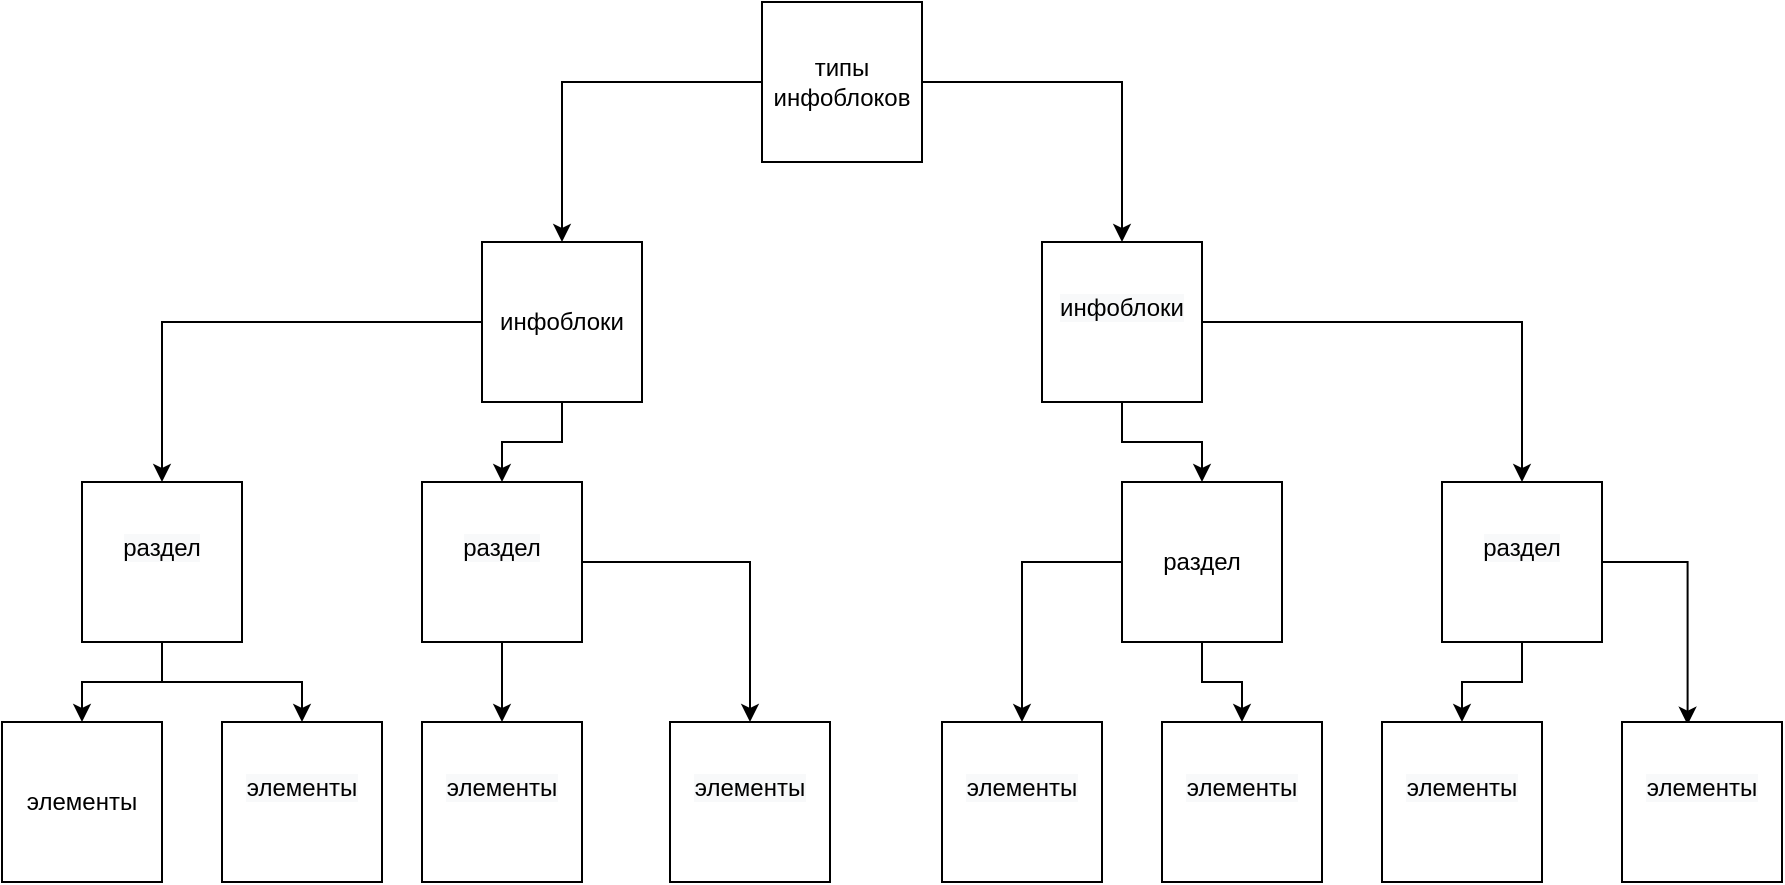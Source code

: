 <mxfile version="20.5.1" type="device"><diagram id="xtKQZRe4ClHtqJqfq_HE" name="Страница 1"><mxGraphModel dx="1038" dy="539" grid="1" gridSize="10" guides="1" tooltips="1" connect="1" arrows="1" fold="1" page="1" pageScale="1" pageWidth="827" pageHeight="1169" math="0" shadow="0"><root><mxCell id="0"/><mxCell id="1" parent="0"/><mxCell id="i7iqehg81F1toF5bMpGm-40" style="edgeStyle=orthogonalEdgeStyle;rounded=0;orthogonalLoop=1;jettySize=auto;html=1;entryX=0.5;entryY=0;entryDx=0;entryDy=0;fontSize=12;" edge="1" parent="1" source="i7iqehg81F1toF5bMpGm-1" target="i7iqehg81F1toF5bMpGm-3"><mxGeometry relative="1" as="geometry"/></mxCell><mxCell id="i7iqehg81F1toF5bMpGm-41" style="edgeStyle=orthogonalEdgeStyle;rounded=0;orthogonalLoop=1;jettySize=auto;html=1;exitX=0;exitY=0.5;exitDx=0;exitDy=0;fontSize=12;" edge="1" parent="1" source="i7iqehg81F1toF5bMpGm-1" target="i7iqehg81F1toF5bMpGm-2"><mxGeometry relative="1" as="geometry"/></mxCell><mxCell id="i7iqehg81F1toF5bMpGm-1" value="типы инфоблоков" style="whiteSpace=wrap;html=1;aspect=fixed;" vertex="1" parent="1"><mxGeometry x="380" y="40" width="80" height="80" as="geometry"/></mxCell><mxCell id="i7iqehg81F1toF5bMpGm-38" style="edgeStyle=orthogonalEdgeStyle;rounded=0;orthogonalLoop=1;jettySize=auto;html=1;entryX=0.5;entryY=0;entryDx=0;entryDy=0;fontSize=12;" edge="1" parent="1" source="i7iqehg81F1toF5bMpGm-2" target="i7iqehg81F1toF5bMpGm-5"><mxGeometry relative="1" as="geometry"/></mxCell><mxCell id="i7iqehg81F1toF5bMpGm-39" style="edgeStyle=orthogonalEdgeStyle;rounded=0;orthogonalLoop=1;jettySize=auto;html=1;exitX=0;exitY=0.5;exitDx=0;exitDy=0;fontSize=12;" edge="1" parent="1" source="i7iqehg81F1toF5bMpGm-2" target="i7iqehg81F1toF5bMpGm-4"><mxGeometry relative="1" as="geometry"/></mxCell><mxCell id="i7iqehg81F1toF5bMpGm-2" value="инфоблоки" style="whiteSpace=wrap;html=1;aspect=fixed;" vertex="1" parent="1"><mxGeometry x="240" y="160" width="80" height="80" as="geometry"/></mxCell><mxCell id="i7iqehg81F1toF5bMpGm-36" style="edgeStyle=orthogonalEdgeStyle;rounded=0;orthogonalLoop=1;jettySize=auto;html=1;entryX=0.5;entryY=0;entryDx=0;entryDy=0;fontSize=12;" edge="1" parent="1" source="i7iqehg81F1toF5bMpGm-3" target="i7iqehg81F1toF5bMpGm-6"><mxGeometry relative="1" as="geometry"/></mxCell><mxCell id="i7iqehg81F1toF5bMpGm-37" style="edgeStyle=orthogonalEdgeStyle;rounded=0;orthogonalLoop=1;jettySize=auto;html=1;exitX=1;exitY=0.5;exitDx=0;exitDy=0;fontSize=12;" edge="1" parent="1" source="i7iqehg81F1toF5bMpGm-3" target="i7iqehg81F1toF5bMpGm-7"><mxGeometry relative="1" as="geometry"/></mxCell><mxCell id="i7iqehg81F1toF5bMpGm-3" value="&#10;&lt;span style=&quot;color: rgb(0, 0, 0); font-family: Helvetica; font-size: 12px; font-style: normal; font-variant-ligatures: normal; font-variant-caps: normal; font-weight: 400; letter-spacing: normal; orphans: 2; text-align: center; text-indent: 0px; text-transform: none; widows: 2; word-spacing: 0px; -webkit-text-stroke-width: 0px; background-color: rgb(248, 249, 250); text-decoration-thickness: initial; text-decoration-style: initial; text-decoration-color: initial; float: none; display: inline !important;&quot;&gt;инфоблоки&lt;/span&gt;&#10;&#10;" style="whiteSpace=wrap;html=1;aspect=fixed;" vertex="1" parent="1"><mxGeometry x="520" y="160" width="80" height="80" as="geometry"/></mxCell><mxCell id="i7iqehg81F1toF5bMpGm-28" value="" style="edgeStyle=orthogonalEdgeStyle;rounded=0;orthogonalLoop=1;jettySize=auto;html=1;fontSize=12;" edge="1" parent="1" source="i7iqehg81F1toF5bMpGm-4" target="i7iqehg81F1toF5bMpGm-27"><mxGeometry relative="1" as="geometry"/></mxCell><mxCell id="i7iqehg81F1toF5bMpGm-29" style="edgeStyle=orthogonalEdgeStyle;rounded=0;orthogonalLoop=1;jettySize=auto;html=1;fontSize=12;" edge="1" parent="1" source="i7iqehg81F1toF5bMpGm-4" target="i7iqehg81F1toF5bMpGm-23"><mxGeometry relative="1" as="geometry"/></mxCell><mxCell id="i7iqehg81F1toF5bMpGm-4" value="&#10;&lt;span style=&quot;color: rgb(0, 0, 0); font-family: Helvetica; font-size: 12px; font-style: normal; font-variant-ligatures: normal; font-variant-caps: normal; font-weight: 400; letter-spacing: normal; orphans: 2; text-align: center; text-indent: 0px; text-transform: none; widows: 2; word-spacing: 0px; -webkit-text-stroke-width: 0px; background-color: rgb(248, 249, 250); text-decoration-thickness: initial; text-decoration-style: initial; text-decoration-color: initial; float: none; display: inline !important;&quot;&gt;раздел&lt;/span&gt;&#10;&#10;" style="whiteSpace=wrap;html=1;aspect=fixed;" vertex="1" parent="1"><mxGeometry x="40" y="280" width="80" height="80" as="geometry"/></mxCell><mxCell id="i7iqehg81F1toF5bMpGm-30" value="" style="edgeStyle=orthogonalEdgeStyle;rounded=0;orthogonalLoop=1;jettySize=auto;html=1;fontSize=12;" edge="1" parent="1" source="i7iqehg81F1toF5bMpGm-5" target="i7iqehg81F1toF5bMpGm-22"><mxGeometry relative="1" as="geometry"/></mxCell><mxCell id="i7iqehg81F1toF5bMpGm-31" style="edgeStyle=orthogonalEdgeStyle;rounded=0;orthogonalLoop=1;jettySize=auto;html=1;fontSize=12;" edge="1" parent="1" source="i7iqehg81F1toF5bMpGm-5" target="i7iqehg81F1toF5bMpGm-21"><mxGeometry relative="1" as="geometry"/></mxCell><mxCell id="i7iqehg81F1toF5bMpGm-5" value="&#10;&lt;span style=&quot;color: rgb(0, 0, 0); font-family: Helvetica; font-size: 12px; font-style: normal; font-variant-ligatures: normal; font-variant-caps: normal; font-weight: 400; letter-spacing: normal; orphans: 2; text-align: center; text-indent: 0px; text-transform: none; widows: 2; word-spacing: 0px; -webkit-text-stroke-width: 0px; background-color: rgb(248, 249, 250); text-decoration-thickness: initial; text-decoration-style: initial; text-decoration-color: initial; float: none; display: inline !important;&quot;&gt;раздел&lt;/span&gt;&#10;&#10;" style="whiteSpace=wrap;html=1;aspect=fixed;" vertex="1" parent="1"><mxGeometry x="210" y="280" width="80" height="80" as="geometry"/></mxCell><mxCell id="i7iqehg81F1toF5bMpGm-32" style="edgeStyle=orthogonalEdgeStyle;rounded=0;orthogonalLoop=1;jettySize=auto;html=1;fontSize=12;" edge="1" parent="1" source="i7iqehg81F1toF5bMpGm-6" target="i7iqehg81F1toF5bMpGm-20"><mxGeometry relative="1" as="geometry"/></mxCell><mxCell id="i7iqehg81F1toF5bMpGm-33" style="edgeStyle=orthogonalEdgeStyle;rounded=0;orthogonalLoop=1;jettySize=auto;html=1;exitX=0.5;exitY=1;exitDx=0;exitDy=0;fontSize=12;" edge="1" parent="1" source="i7iqehg81F1toF5bMpGm-6" target="i7iqehg81F1toF5bMpGm-19"><mxGeometry relative="1" as="geometry"/></mxCell><mxCell id="i7iqehg81F1toF5bMpGm-6" value="раздел" style="whiteSpace=wrap;html=1;aspect=fixed;" vertex="1" parent="1"><mxGeometry x="560" y="280" width="80" height="80" as="geometry"/></mxCell><mxCell id="i7iqehg81F1toF5bMpGm-34" style="edgeStyle=orthogonalEdgeStyle;rounded=0;orthogonalLoop=1;jettySize=auto;html=1;fontSize=12;" edge="1" parent="1" source="i7iqehg81F1toF5bMpGm-7" target="i7iqehg81F1toF5bMpGm-18"><mxGeometry relative="1" as="geometry"/></mxCell><mxCell id="i7iqehg81F1toF5bMpGm-35" style="edgeStyle=orthogonalEdgeStyle;rounded=0;orthogonalLoop=1;jettySize=auto;html=1;entryX=0.41;entryY=0.017;entryDx=0;entryDy=0;entryPerimeter=0;fontSize=12;" edge="1" parent="1" source="i7iqehg81F1toF5bMpGm-7" target="i7iqehg81F1toF5bMpGm-17"><mxGeometry relative="1" as="geometry"/></mxCell><mxCell id="i7iqehg81F1toF5bMpGm-7" value="&#10;&lt;span style=&quot;color: rgb(0, 0, 0); font-family: Helvetica; font-size: 12px; font-style: normal; font-variant-ligatures: normal; font-variant-caps: normal; font-weight: 400; letter-spacing: normal; orphans: 2; text-align: center; text-indent: 0px; text-transform: none; widows: 2; word-spacing: 0px; -webkit-text-stroke-width: 0px; background-color: rgb(248, 249, 250); text-decoration-thickness: initial; text-decoration-style: initial; text-decoration-color: initial; float: none; display: inline !important;&quot;&gt;раздел&lt;/span&gt;&#10;&#10;" style="whiteSpace=wrap;html=1;aspect=fixed;" vertex="1" parent="1"><mxGeometry x="720" y="280" width="80" height="80" as="geometry"/></mxCell><mxCell id="i7iqehg81F1toF5bMpGm-17" value="&#10;&lt;span style=&quot;color: rgb(0, 0, 0); font-family: Helvetica; font-size: 12px; font-style: normal; font-variant-ligatures: normal; font-variant-caps: normal; font-weight: 400; letter-spacing: normal; orphans: 2; text-align: center; text-indent: 0px; text-transform: none; widows: 2; word-spacing: 0px; -webkit-text-stroke-width: 0px; background-color: rgb(248, 249, 250); text-decoration-thickness: initial; text-decoration-style: initial; text-decoration-color: initial; float: none; display: inline !important;&quot;&gt;элементы&lt;/span&gt;&#10;&#10;" style="whiteSpace=wrap;html=1;aspect=fixed;strokeWidth=1;fontSize=12;" vertex="1" parent="1"><mxGeometry x="810" y="400" width="80" height="80" as="geometry"/></mxCell><mxCell id="i7iqehg81F1toF5bMpGm-18" value="&#10;&lt;span style=&quot;color: rgb(0, 0, 0); font-family: Helvetica; font-size: 12px; font-style: normal; font-variant-ligatures: normal; font-variant-caps: normal; font-weight: 400; letter-spacing: normal; orphans: 2; text-align: center; text-indent: 0px; text-transform: none; widows: 2; word-spacing: 0px; -webkit-text-stroke-width: 0px; background-color: rgb(248, 249, 250); text-decoration-thickness: initial; text-decoration-style: initial; text-decoration-color: initial; float: none; display: inline !important;&quot;&gt;элементы&lt;/span&gt;&#10;&#10;" style="whiteSpace=wrap;html=1;aspect=fixed;strokeWidth=1;fontSize=12;" vertex="1" parent="1"><mxGeometry x="690" y="400" width="80" height="80" as="geometry"/></mxCell><mxCell id="i7iqehg81F1toF5bMpGm-19" value="&#10;&lt;span style=&quot;color: rgb(0, 0, 0); font-family: Helvetica; font-size: 12px; font-style: normal; font-variant-ligatures: normal; font-variant-caps: normal; font-weight: 400; letter-spacing: normal; orphans: 2; text-align: center; text-indent: 0px; text-transform: none; widows: 2; word-spacing: 0px; -webkit-text-stroke-width: 0px; background-color: rgb(248, 249, 250); text-decoration-thickness: initial; text-decoration-style: initial; text-decoration-color: initial; float: none; display: inline !important;&quot;&gt;элементы&lt;/span&gt;&#10;&#10;" style="whiteSpace=wrap;html=1;aspect=fixed;strokeWidth=1;fontSize=12;" vertex="1" parent="1"><mxGeometry x="580" y="400" width="80" height="80" as="geometry"/></mxCell><mxCell id="i7iqehg81F1toF5bMpGm-20" value="&#10;&lt;span style=&quot;color: rgb(0, 0, 0); font-family: Helvetica; font-size: 12px; font-style: normal; font-variant-ligatures: normal; font-variant-caps: normal; font-weight: 400; letter-spacing: normal; orphans: 2; text-align: center; text-indent: 0px; text-transform: none; widows: 2; word-spacing: 0px; -webkit-text-stroke-width: 0px; background-color: rgb(248, 249, 250); text-decoration-thickness: initial; text-decoration-style: initial; text-decoration-color: initial; float: none; display: inline !important;&quot;&gt;элементы&lt;/span&gt;&#10;&#10;" style="whiteSpace=wrap;html=1;aspect=fixed;strokeWidth=1;fontSize=12;" vertex="1" parent="1"><mxGeometry x="470" y="400" width="80" height="80" as="geometry"/></mxCell><mxCell id="i7iqehg81F1toF5bMpGm-21" value="&#10;&lt;span style=&quot;color: rgb(0, 0, 0); font-family: Helvetica; font-size: 12px; font-style: normal; font-variant-ligatures: normal; font-variant-caps: normal; font-weight: 400; letter-spacing: normal; orphans: 2; text-align: center; text-indent: 0px; text-transform: none; widows: 2; word-spacing: 0px; -webkit-text-stroke-width: 0px; background-color: rgb(248, 249, 250); text-decoration-thickness: initial; text-decoration-style: initial; text-decoration-color: initial; float: none; display: inline !important;&quot;&gt;элементы&lt;/span&gt;&#10;&#10;" style="whiteSpace=wrap;html=1;aspect=fixed;strokeWidth=1;fontSize=12;" vertex="1" parent="1"><mxGeometry x="334" y="400" width="80" height="80" as="geometry"/></mxCell><mxCell id="i7iqehg81F1toF5bMpGm-22" value="&#10;&lt;span style=&quot;color: rgb(0, 0, 0); font-family: Helvetica; font-size: 12px; font-style: normal; font-variant-ligatures: normal; font-variant-caps: normal; font-weight: 400; letter-spacing: normal; orphans: 2; text-align: center; text-indent: 0px; text-transform: none; widows: 2; word-spacing: 0px; -webkit-text-stroke-width: 0px; background-color: rgb(248, 249, 250); text-decoration-thickness: initial; text-decoration-style: initial; text-decoration-color: initial; float: none; display: inline !important;&quot;&gt;элементы&lt;/span&gt;&#10;&#10;" style="whiteSpace=wrap;html=1;aspect=fixed;strokeWidth=1;fontSize=12;" vertex="1" parent="1"><mxGeometry x="210" y="400" width="80" height="80" as="geometry"/></mxCell><mxCell id="i7iqehg81F1toF5bMpGm-23" value="&#10;&lt;span style=&quot;color: rgb(0, 0, 0); font-family: Helvetica; font-size: 12px; font-style: normal; font-variant-ligatures: normal; font-variant-caps: normal; font-weight: 400; letter-spacing: normal; orphans: 2; text-align: center; text-indent: 0px; text-transform: none; widows: 2; word-spacing: 0px; -webkit-text-stroke-width: 0px; background-color: rgb(248, 249, 250); text-decoration-thickness: initial; text-decoration-style: initial; text-decoration-color: initial; float: none; display: inline !important;&quot;&gt;элементы&lt;/span&gt;&#10;&#10;" style="whiteSpace=wrap;html=1;aspect=fixed;strokeWidth=1;fontSize=12;" vertex="1" parent="1"><mxGeometry x="110" y="400" width="80" height="80" as="geometry"/></mxCell><mxCell id="i7iqehg81F1toF5bMpGm-27" value="элементы" style="whiteSpace=wrap;html=1;aspect=fixed;strokeWidth=1;fontSize=12;" vertex="1" parent="1"><mxGeometry y="400" width="80" height="80" as="geometry"/></mxCell></root></mxGraphModel></diagram></mxfile>